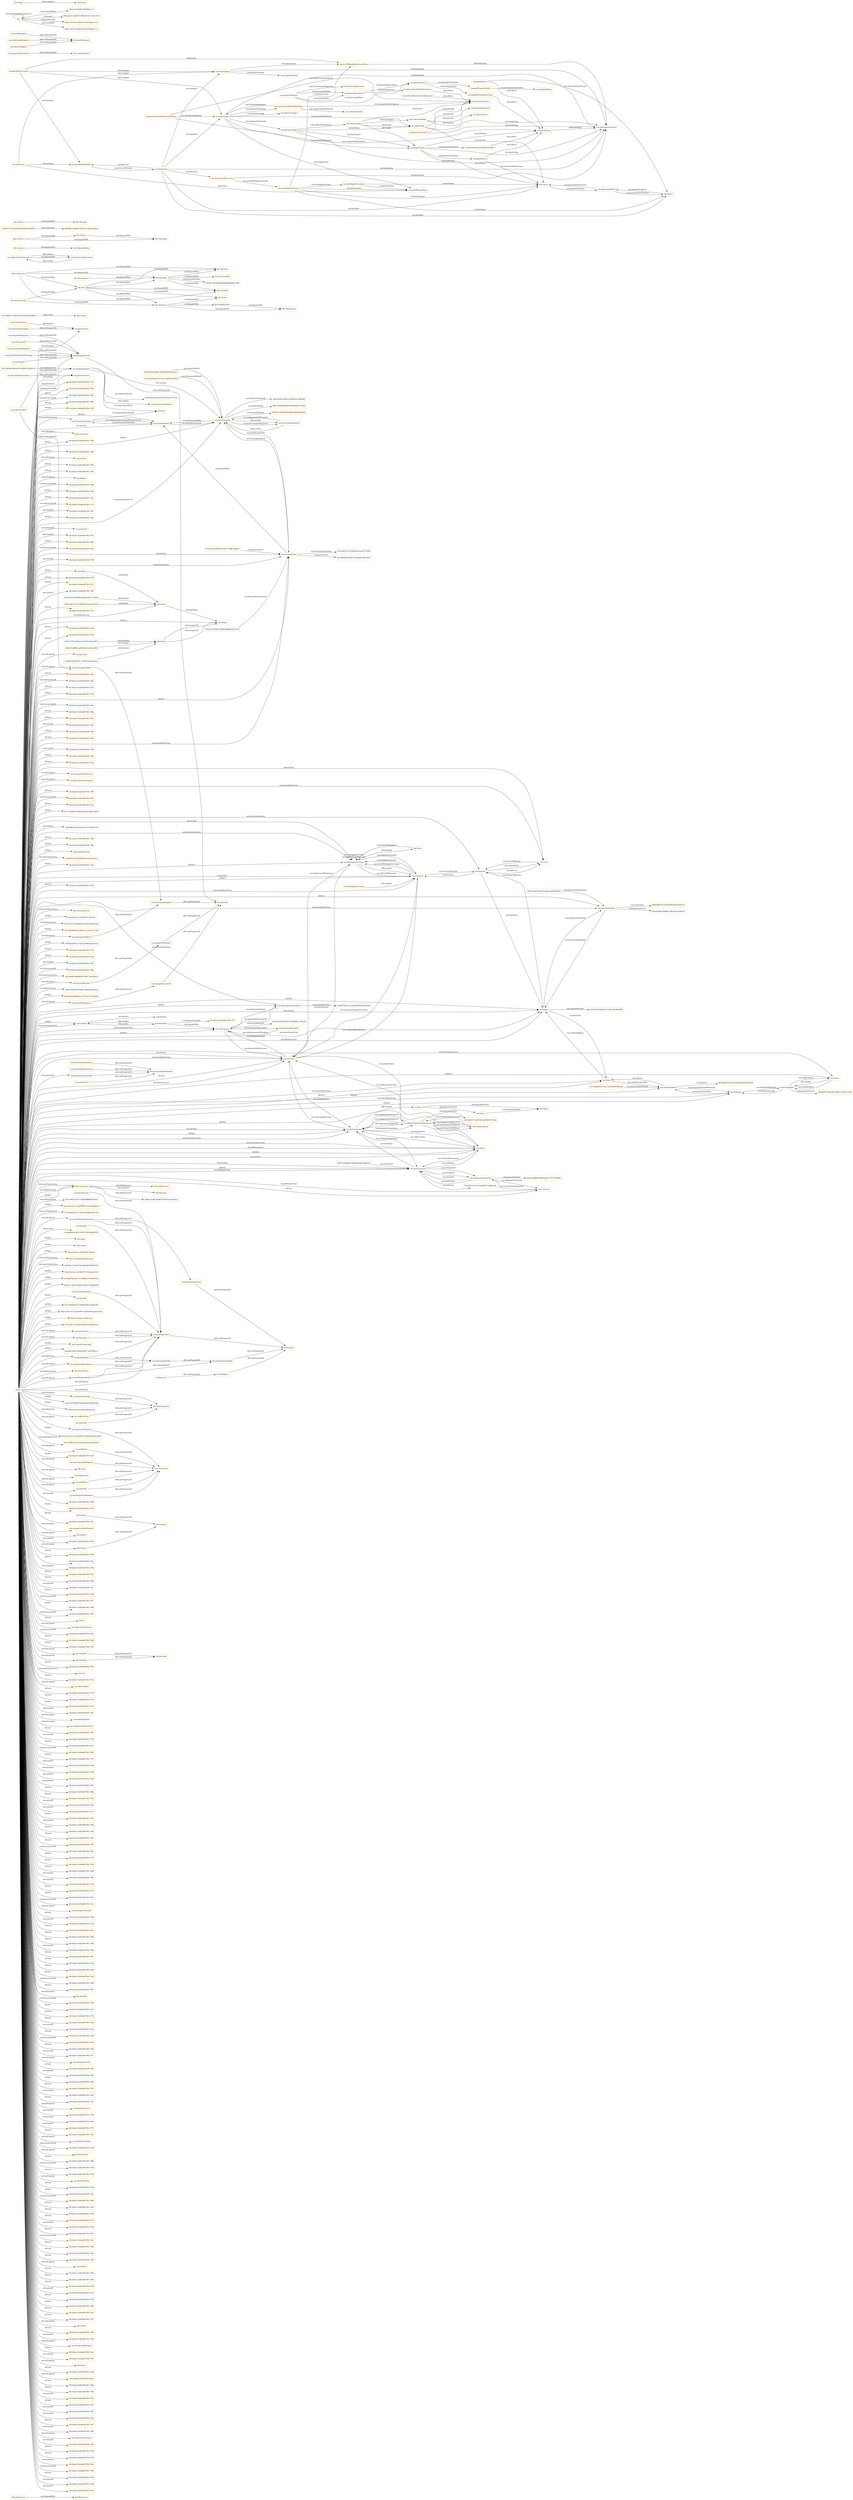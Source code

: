 digraph ar2dtool_diagram { 
rankdir=LR;
size="1501"
node [shape = rectangle, color="orange"]; "bhv:Dominance" "d2131b94bec03986245487cdbdeca8ed" "odrl:Action" "d7c0ac41d1965291614377388c5f6bd5" "c6e31b04b75926c42160f898ec140a30" "odrl:LeftOperand" "e5b401c48769db9e69648bf0dbe7cf98" "120edd8aea2daf36e4ab2e51e6f83749" "3047ab6857138593d76a540228f2df06" "6630a6a794513f35dd40bb2644358420" "odrl:RightOperand" "c0ceef475a78f25849fa14da9ada7dac" "bf48a2ffe791cf18a30642b633d3d70e" "vae:PropertyTaxonomy" "bhv:PersonalFocus" "bhv:Hedonism" "vae:NodeImportance" "http://xmlns.com/foaf/0.1/Person" "3bca532513c030692381dbae369d5443" "bhv:Universalism" "1645c8542cfcfbb21a4fe6351c86e005" "56459c60fb595ce8a51ce1a2297171b4" "27f4bbbf497b7154b32688650d220cfe" "vae:Value" "c02a36981bf6b9f0d11f9817902464cf" "bhv:Stimulation" "odrl:Policy" "bhv:Achievement" "10f6c3585482978991cfbbf0b0ecd8ac" "bhv:Value" "odrl:Operator" "bba94a4e4ed6093c1d75ba71b33c820a" "vae:VaeProperty" "00bcb26dc731a706928232a9cecf85eb" "ea0f59acb3cb64190c57fc2ab757cfe9" "vae:Outcome" "d5c1894a7d371c3fa863ffffb96e2be0" "http://www.w3.org/2006/vcard/ns#Agent" "vae:MultiInputOutcome" "722e4890243211b6d4a3f2862c857e26" "vae:AlignmentStatement" "bhv:Dependability" "bhv:Caring" "odrl:Asset" "bhv:Nature" "55ef5516404b0c3683b03d4076bf5823" "vae:Generalization" "eed2ad9262a95150367c3d52b8af0f7b" "vae:Context" "vae:VaeStatement" "vae:ActionOnState" "51a3cb0552375adb874a3ac01f7740ff" "03fa377e5cf8c433645e0abb614ff78d" "dul:Agent" "vae:ValueTaxonomy" "bhv:Security" "vae:ConceptNode" "rdfs:Literal" "bhv:Tolerance" "vae:System" "bhv:Humility" "e0b4a050111a9fc54fca6f56d37180a4" "http://xmlns.com/foaf/0.1/Agent" "23d60019976d7f117500f1edeea2e2e1" "odrl:Party" "7032f7971fc7192549f5ffc73e80c4dd" "vae:Norm" "ffb2b83e0ee4b0179b2268d03b8cdac7" "bhv:GrowthAndAnxietyFree" "vae:User" "b4458141c20a6734cfd9a842f5d897b5" "vae:Sequence" "vae:AgentStatement" "http://xmlns.com/foaf/0.1/Organization" "bhv:Tradition" "ee34dd76a05a171c5666bc5739999556" "vae:VaeObject" "vc:Value" "0493511a6447b440c2995271442062fd" "0931565016508bb5ebf64a4e57a7999a" "vae:TaxonomyAlignment" "xsd:anyURI" "vae:Strategy" "b593970aa51cc39e058591895fc4f246" "vae:Agent" "bhv:Benevolence" "vae:FinalInputOutcome" "da752494af5c7574406c59e3e36b2e83" "d9e5a2b9f005d89204d1e778767499bf" "bhv:Conformity" "vae:Action" "http://www.w3.org/2006/vcard/ns#Organization" "http://schema.org/Person" "877a338175546ecefb65f5ee59c6bea4" "bhv:Resources" "vae:AwarenessStatement" "4815593b4594ea42f5cb6b472f9afe78" "4dcc9f93b510d667ea3d6d41e69e3657" "931dc4d05021b37c0c71dfdf039c282a" "c8e54a9fdd7b8687cddb36cfccc66023" "vae:ActingAgent" "odrl:LogicalConstraint" "vae:ValueConcept" "vae:PropertyNode" "vae:ValueProperty" "vae:ValueComparisonStatement" "07b817775ce65b1516cd7018e8cdfb7b" "dul:Event" "6aadd23169c164621af8772df7f861e1" "vae:Criterion" "bhv:Thought" "vae:State" "bhv:Face" "da2ac07fe4dbb0813cb84c39c60e9f78" "vae:VaePropertyStatement" "877ac898fdea73eec7ec5b2fb43602a6" "bhv:SocialFocus" "3f0707edd73a24f70e49ecad97daf329" "odrl:Constraint" "vae:OptimizedProperty" "bfb368ee54b60578976437fa42386dc2" "54ebe687559eaf912bd83144185c75f0" "bhv:Action" "odrl:Rule" "bhv:Power" "c6cfe1d738a69d7b6fab9d1459562386" "vae:ImportanceRelation" "dda9ec3ed0324f8f7837b03dc1bba41a" "dbf1e83e809acadf2604dcad3ae5cfbf" "04161d1fe3b5414699a6f69a016a7516" "8f8c734489ff9a60550fb8084a07ea40" "http://schema.org/Organization" "http://www.w3.org/2006/vcard/ns#Individual" "vae:ArgumentStatement" "bhv:SelfDirection" "bhv:Concern" "df0794110959a48a8b9c5deefd2a493e" "bhv:SelfProtectionAndAnxietyAvoidance" ; /*classes style*/
	"bhv:Action" -> "bhv:Thought" [ label = "owl:disjointWith" ];
	"vae:isInputOfSequence" -> "dul:isProperPartOf" [ label = "rdfs:subPropertyOf" ];
	"dul:isProperPartOf" -> "dul:isPartOf" [ label = "rdfs:subPropertyOf" ];
	"vae:hasConceptNode" -> "vae:hasTaxonomyNode" [ label = "rdfs:subPropertyOf" ];
	"vae:ConceptNode" -> "vae:PropertyNode" [ label = "owl:disjointWith" ];
	"vae:argumentAlign" -> "vae:criterionAlign" [ label = "vae:isBasedOnCriterion" ];
	"vae:argumentAlign" -> "vae:alignPremise" [ label = "vae:hasPremise" ];
	"vae:argumentAlign" -> "vae:alignClaim" [ label = "vae:hasClaim" ];
	"vae:argumentAlign" -> "vae:taxProblemContext" [ label = "dul:hasSetting" ];
	"vae:isTaxonomyNodeOf" -> "dul:isPartOf" [ label = "rdfs:subPropertyOf" ];
	"vae:proposesStatement" -> "dul:conceptualizes" [ label = "rdfs:subPropertyOf" ];
	"vae:ArgumentStatement" -> "d9e5a2b9f005d89204d1e778767499bf" [ label = "owl:equivalentClass" ];
	"vae:hasTaxonomyNode" -> "dul:hasPart" [ label = "rdfs:subPropertyOf" ];
	"vae:giniPropertyNode" -> "vae:giniIndexProp" [ label = "vae:hasPropertyTaxonomy" ];
	"vae:benvolenceNodeImportance" -> "vae:benevolenceTax" [ label = "dul:isAbout" ];
	"vae:directlyGeneralizes" -> "vae:generalizes" [ label = "rdfs:subPropertyOf" ];
	"vae:multiInputOutcome2" -> "vae:actOfPayingTaxes" [ label = "vae:hasOutcome" ];
	"vae:multiInputOutcome2" -> "vae:state2" [ label = "vae:hasInput" ];
	"bhv:Hedonism" -> "bhv:Stimulation" [ label = "owl:disjointWith" ];
	"bhv:Hedonism" -> "bhv:SelfDirection" [ label = "owl:disjointWith" ];
	"bhv:Hedonism" -> "bhv:Power" [ label = "owl:disjointWith" ];
	"vae:isPremiseOf" -> "dul:isProperPartOf" [ label = "rdfs:subPropertyOf" ];
	"vae:isTestedInStatement" -> "vae:isPresentInStatement" [ label = "rdfs:subPropertyOf" ];
	"vae:giniIndex0_3" -> "vae:state1" [ label = "vae:measuredOnOutcome" ];
	"vae:giniIndex0_3" -> "vae:equalityTax" [ label = "dul:isAbout" ];
	"vae:madeByAgent" -> "dul:hasParticipant" [ label = "rdfs:subPropertyOf" ];
	"vae:isOutcomeOfSequence" -> "dul:isProperPartOf" [ label = "rdfs:subPropertyOf" ];
	"vae:hasInput" -> "dul:hasProperPart" [ label = "rdfs:subPropertyOf" ];
	"vae:hasUser" -> "vae:hasAgent" [ label = "rdfs:subPropertyOf" ];
	"vae:equalityTax" -> "vae:taxProblemContext" [ label = "dul:hasSetting" ];
	"bhv:SelfDirection" -> "bhv:Stimulation" [ label = "owl:disjointWith" ];
	"vae:hasActionOnState" -> "dul:hasProperPart" [ label = "rdfs:subPropertyOf" ];
	"vae:AgentStatement" -> "c8e54a9fdd7b8687cddb36cfccc66023" [ label = "owl:equivalentClass" ];
	"vae:hasPropertyNode" -> "vae:hasTaxonomyNode" [ label = "rdfs:subPropertyOf" ];
	"vae:hasPropertyNode" -> "dul:hasProperPart" [ label = "rdfs:subPropertyOf" ];
	"vae:payMinimumTaxes" -> "vae:problemModeller" [ label = "odrl:assigner" ];
	"vae:payMinimumTaxes" -> "vae:payerAgent" [ label = "odrl:assignee" ];
	"vae:payMinimumTaxes" -> "vae:evaderAgent" [ label = "odrl:assignee" ];
	"vae:payMinimumTaxes" -> "vae:actOfPayingMiniumumTaxes" [ label = "odrl:action" ];
	"vae:equalityNode" -> "vae:equalityNodeImportance" [ label = "vae:hasImportance" ];
	"vae:equalityNode" -> "vae:giniPropertyNode" [ label = "vae:directlyGeneralizes" ];
	"vae:hasPropertyOfSuperior" -> "vae:coversItem" [ label = "rdfs:subPropertyOf" ];
	"vae:isPropertyNodeOf" -> "vae:isTaxonomyNodeOf" [ label = "rdfs:subPropertyOf" ];
	"vae:hasOutcome" -> "dul:hasProperPart" [ label = "rdfs:subPropertyOf" ];
	"vae:alignPremise" -> "vae:equalityTax" [ label = "vae:withValue" ];
	"vae:alignPremise" -> "vae:state2" [ label = "vae:onEntity" ];
	"vae:alignPremise" -> "vae:giniIndexSatisfiedThreshold0_7" [ label = "vae:expressesProperty" ];
	"vae:alignPremise" -> "vae:giniIndex0_9" [ label = "vae:expressesProperty" ];
	"vae:alignPremise" -> "vae:taxProblemContext" [ label = "dul:hasSetting" ];
	"bhv:Dominance" -> "bhv:Resources" [ label = "owl:disjointWith" ];
	"vae:isEntityOf" -> "vae:isPresentInStatement" [ label = "rdfs:subPropertyOf" ];
	"vae:Value" -> "bhv:Value" [ label = "owl:equivalentClass" ];
	"vae:MultiInputOutcome" -> "vae:Sequence" [ label = "rdfs:seeAlso" ];
	"vae:propertyExpressedAt" -> "vae:isPresentInStatement" [ label = "rdfs:subPropertyOf" ];
	"vae:payerAgent" -> "vae:importanceRelationTaxPayer" [ label = "vae:proposesStatement" ];
	"vae:payerAgent" -> "vae:argumentAlign" [ label = "vae:proposesStatement" ];
	"vae:payerAgent" -> "vae:alignPremise" [ label = "vae:proposesStatement" ];
	"vae:payerAgent" -> "vae:alignClaim" [ label = "vae:proposesStatement" ];
	"vae:payerAgent" -> "vae:actOfPayingTaxes" [ label = "vae:makesAction" ];
	"vae:payerAgent" -> "vae:payerStrategy" [ label = "vae:followsStrategy" ];
	"vae:payerAgent" -> "vae:taxProblemContext" [ label = "dul:hasSetting" ];
	"vae:hasState" -> "dul:isParticipantIn" [ label = "rdfs:subPropertyOf" ];
	"vae:AwarenessStatement" -> "vae:AlignmentStatement" [ label = "rdfs:seeAlso" ];
	"vae:isConceptNodeOf" -> "vae:isTaxonomyNodeOf" [ label = "rdfs:subPropertyOf" ];
	"bhv:Caring" -> "bhv:Dependability" [ label = "owl:disjointWith" ];
	"vae:payTaxes" -> "vae:problemModeller" [ label = "odrl:assigner" ];
	"vae:payTaxes" -> "vae:evaderAgent" [ label = "odrl:assignee" ];
	"vae:payTaxes" -> "vae:actOfPayingTaxes" [ label = "odrl:action" ];
	"vae:hasRootNode" -> "vae:hasConceptNode" [ label = "rdfs:subPropertyOf" ];
	"vae:hasRootNode" -> "dul:hasProperPart" [ label = "rdfs:subPropertyOf" ];
	"vae:isAgentOfSystem" -> "dul:isPartOf" [ label = "rdfs:subPropertyOf" ];
	"vae:aggregationSum" -> "vae:state2" [ label = "vae:measuredOnOutcome" ];
	"vae:aggregationSum" -> "vae:state1" [ label = "vae:measuredOnOutcome" ];
	"vae:ValueConcept" -> "vc:Value" [ label = "rdfs:seeAlso" ];
	"vae:state1" -> "vae:aggregationSum" [ label = "vae:satisfiesProperty" ];
	"vae:ActingAgent" -> "54ebe687559eaf912bd83144185c75f0" [ label = "owl:equivalentClass" ];
	"vae:isInputOutcomeOf" -> "dul:isPartOf" [ label = "rdfs:subPropertyOf" ];
	"bhv:Concern" -> "bhv:Tolerance" [ label = "owl:disjointWith" ];
	"bhv:Concern" -> "bhv:Nature" [ label = "owl:disjointWith" ];
	"vae:payerTaxonomy" -> "vae:taxonomAlignment" [ label = "vae:hasTaxonomyAlignment" ];
	"vae:payerTaxonomy" -> "vae:benevolenceNode" [ label = "vae:hasRootNode" ];
	"vae:payerTaxonomy" -> "vae:equalityNode" [ label = "vae:hasConceptNode" ];
	"vae:payerTaxonomy" -> "vae:benevolenceNode" [ label = "vae:hasConceptNode" ];
	"vae:giniIndex0_9" -> "vae:state2" [ label = "vae:measuredOnOutcome" ];
	"vae:giniIndex0_9" -> "vae:equalityTax" [ label = "dul:isAbout" ];
	"vae:isRootNodeOf" -> "vae:isConceptNodeOf" [ label = "rdfs:subPropertyOf" ];
	"vae:isRootNodeOf" -> "dul:isProperPartOf" [ label = "rdfs:subPropertyOf" ];
	"vae:problemModeller" -> "vae:taxSystem" [ label = "vae:isUserOfSystem" ];
	"vae:expressesProperty" -> "vae:coversItem" [ label = "rdfs:subPropertyOf" ];
	"vae:directlyParticularizes" -> "vae:particularizes" [ label = "rdfs:subPropertyOf" ];
	"vae:taxSystem" -> "vae:problemModeller" [ label = "vae:hasUser" ];
	"vae:taxSystem" -> "vae:sequenceOfOutcomes" [ label = "vae:hasTrace" ];
	"vae:taxSystem" -> "vae:state2" [ label = "vae:hasState" ];
	"vae:taxSystem" -> "vae:state1" [ label = "vae:hasState" ];
	"vae:taxSystem" -> "vae:payerAgent" [ label = "vae:hasAgent" ];
	"vae:taxSystem" -> "vae:evaderAgent" [ label = "vae:hasAgent" ];
	"vae:taxSystem" -> "vae:taxProblemContext" [ label = "dul:hasSetting" ];
	"vae:hasAgent" -> "dul:hasPart" [ label = "rdfs:subPropertyOf" ];
	"vae:isFollowedByAgent" -> "dul:hasParticipant" [ label = "rdfs:subPropertyOf" ];
	"bhv:Nature" -> "bhv:Tolerance" [ label = "owl:disjointWith" ];
	"vae:criterionAlign" -> "vae:alignPremise" [ label = "odrl:target" ];
	"vae:criterionAlign" -> "vae:constraintAlign" [ label = "odrl:constraint" ];
	"vae:criterionAlign" -> "vae:alignClaim" [ label = "odrl:action" ];
	"vae:criterionAlign" -> "vae:benevolenceTax" [ label = "dul:isAbout" ];
	"vae:ValueComparisonStatement" -> "e0b4a050111a9fc54fca6f56d37180a4" [ label = "owl:equivalentClass" ];
	"vae:ValueTaxonomy" -> "vae:TaxonomyAlignment" [ label = "rdfs:seeAlso" ];
	"vae:ValueTaxonomy" -> "df0794110959a48a8b9c5deefd2a493e" [ label = "owl:equivalentClass" ];
	"vae:importanceRelationTaxPayer" -> "vae:payerAgent" [ label = "vae:isProposedByAgent" ];
	"vae:importanceRelationTaxPayer" -> "vae:benevolenceTax" [ label = "vae:comparisonHasSuperior" ];
	"vae:importanceRelationTaxPayer" -> "vae:achievementTax" [ label = "vae:comparisonHasInferior" ];
	"vae:System" -> "vae:User" [ label = "owl:disjointWith" ];
	"vae:followsStrategy" -> "dul:isParticipantIn" [ label = "rdfs:subPropertyOf" ];
	"vae:hasPropertyOfInferior" -> "vae:coversItem" [ label = "rdfs:subPropertyOf" ];
	"vae:composedBySequence" -> "dul:hasProperPart" [ label = "rdfs:subPropertyOf" ];
	"vae:isActionOnStateOfStrategy" -> "dul:isProperPartOf" [ label = "rdfs:subPropertyOf" ];
	"dul:hasProperPart" -> "dul:hasPart" [ label = "rdfs:subPropertyOf" ];
	"vae:startsWithInputOutcome" -> "vae:hasInputOutcome" [ label = "rdfs:subPropertyOf" ];
	"vae:startsWithInputOutcome" -> "dul:hasProperPart" [ label = "rdfs:subPropertyOf" ];
	"bhv:Humility" -> "bhv:Universalism" [ label = "owl:disjointWith" ];
	"bhv:Humility" -> "bhv:Tradition" [ label = "owl:disjointWith" ];
	"bhv:Humility" -> "bhv:Security" [ label = "owl:disjointWith" ];
	"bhv:Humility" -> "e5b401c48769db9e69648bf0dbe7cf98" [ label = "owl:equivalentClass" ];
	"vae:FinalInputOutcome" -> "vae:Sequence" [ label = "rdfs:seeAlso" ];
	"odrl:target" -> "odrl:relation" [ label = "rdfs:subPropertyOf" ];
	"vae:benevolenceDef" -> "vae:benevolenceTax" [ label = "dul:satisfies" ];
	"vae:benevolenceDef" -> "vae:taxProblemContext" [ label = "dul:hasSetting" ];
	"vae:makesAction" -> "dul:isParticipantIn" [ label = "rdfs:subPropertyOf" ];
	"vae:withValue" -> "vae:coversItem" [ label = "rdfs:subPropertyOf" ];
	"vae:constraintAlign" -> "vae:sameContext" [ label = "odrl:operator" ];
	"vae:constraintAlign" -> "vae:logicalImplication" [ label = "odrl:operator" ];
	"vae:VaeObject" -> "vae:Context" [ label = "rdfs:seeAlso" ];
	"vae:VaeObject" -> "4b1fafed:18c8de9b796:-7f7f" [ label = "owl:disjointUnionOf" ];
	"vae:VaeObject" -> "vae:VaeProperty" [ label = "owl:disjointWith" ];
	"vae:TaxonomyAlignment" -> "vae:ValueTaxonomy" [ label = "rdfs:seeAlso" ];
	"vae:generalizationRelationTaxPayer" -> "vae:payerAgent" [ label = "vae:isProposedByAgent" ];
	"vae:generalizationRelationTaxPayer" -> "vae:benevolenceTax" [ label = "vae:comparisonHasSuperior" ];
	"vae:generalizationRelationTaxPayer" -> "vae:equalityTax" [ label = "vae:comparisonHasInferior" ];
	"bhv:Achievement" -> "bhv:Hedonism" [ label = "owl:disjointWith" ];
	"bhv:Achievement" -> "bhv:Face" [ label = "owl:disjointWith" ];
	"vae:alignClaim" -> "vae:benevolenceTax" [ label = "vae:withValue" ];
	"vae:alignClaim" -> "vae:state2" [ label = "vae:onEntity" ];
	"vae:alignClaim" -> "vae:taxProblemContext" [ label = "dul:hasSetting" ];
	"vae:actOfPayingMiniumumTaxes" -> "vae:taxProblemContext" [ label = "dul:hasSetting" ];
	"vae:NodeImportance" -> "vae:ValueTaxonomy" [ label = "rdfs:seeAlso" ];
	"vae:NodeImportance" -> "vae:ImportanceRelation" [ label = "rdfs:seeAlso" ];
	"vae:multiInputOutcome1" -> "vae:multiInputOutcome2" [ label = "vae:nextInputOutcome" ];
	"vae:multiInputOutcome1" -> "vae:state2" [ label = "vae:hasOutcome" ];
	"vae:multiInputOutcome1" -> "vae:actOfPayingTaxes" [ label = "vae:hasOutcome" ];
	"vae:multiInputOutcome1" -> "vae:actOfPayingMiniumumTaxes" [ label = "vae:hasOutcome" ];
	"vae:multiInputOutcome1" -> "vae:state1" [ label = "vae:hasInput" ];
	"vae:Action" -> "vae:ActingAgent" [ label = "rdfs:seeAlso" ];
	"vae:isValuedInStatement" -> "vae:isPresentInStatement" [ label = "rdfs:subPropertyOf" ];
	"vae:sequenceOfOutcomes" -> "vae:multiInputOutcome1" [ label = "vae:startsWithInputOutcome" ];
	"vae:sequenceOfOutcomes" -> "vae:taxProblemContext" [ label = "dul:hasSetting" ];
	"odrl:output" -> "odrl:relation" [ label = "rdfs:subPropertyOf" ];
	"vae:withNorm" -> "vae:coversItem" [ label = "rdfs:subPropertyOf" ];
	"vae:isClaimOf" -> "dul:isProperPartOf" [ label = "rdfs:subPropertyOf" ];
	"vae:hasInputOutcome" -> "dul:hasPart" [ label = "rdfs:subPropertyOf" ];
	"vae:evaderAgent" -> "vae:actOfPayingMiniumumTaxes" [ label = "vae:makesAction" ];
	"vae:evaderAgent" -> "vae:evaderStrategy" [ label = "vae:followsStrategy" ];
	"vae:evaderAgent" -> "vae:taxProblemContext" [ label = "dul:hasSetting" ];
	"vae:" -> "https://chowlk.linkeddata.es" [ label = "mod:createdWith" ];
	"vae:" -> "http://purl.org/NET/rdflicense/cc-by4.0.ttl" [ label = "dc:license" ];
	"vae:" -> "vae:" [ label = "vann:preferredNamespaceUri" ];
	"vae:" -> "https://w3id.org/def/vaeontology/1.0.0" [ label = "owl:priorVersion" ];
	"vae:" -> "https://w3id.org/def/vaeontology/1.0.1" [ label = "owl:versionIRI" ];
	"bhv:Conformity" -> "bhv:Tradition" [ label = "owl:disjointWith" ];
	"bhv:Conformity" -> "bhv:Security" [ label = "owl:disjointWith" ];
	"bhv:Conformity" -> "bhv:Humility" [ label = "owl:disjointWith" ];
	"bhv:Conformity" -> "bhv:Face" [ label = "owl:disjointWith" ];
	"vae:isStateOfAgent" -> "dul:hasParticipant" [ label = "rdfs:subPropertyOf" ];
	"vae:Generalization" -> "vae:generalizes" [ label = "rdfs:seeAlso" ];
	"vae:Context" -> "vae:VaeObject" [ label = "rdfs:seeAlso" ];
	"NULL" -> "vae:VaeStatement" [ label = "owl:onClass" ];
	"NULL" -> "4b1fafed:18c8de9b796:-7fbc" [ label = "rdf:rest" ];
	"NULL" -> "4b1fafed:18c8de9b796:-7f5b" [ label = "owl:members" ];
	"NULL" -> "4b1fafed:18c8de9b796:-7fd7" [ label = "rdf:rest" ];
	"NULL" -> "b4458141c20a6734cfd9a842f5d897b5" [ label = "owl:someValuesFrom" ];
	"NULL" -> "4b1fafed:18c8de9b796:-7f68" [ label = "rdf:rest" ];
	"NULL" -> "vae:hasConceptNode" [ label = "owl:onProperty" ];
	"NULL" -> "4b1fafed:18c8de9b796:-7fcc" [ label = "owl:unionOf" ];
	"NULL" -> "4b1fafed:18c8de9b796:-7fdd" [ label = "rdf:rest" ];
	"NULL" -> "4b1fafed:18c8de9b796:-7f77" [ label = "owl:intersectionOf" ];
	"NULL" -> "bhv:PersonalFocus" [ label = "owl:someValuesFrom" ];
	"NULL" -> "4b1fafed:18c8de9b796:-7f89" [ label = "rdf:rest" ];
	"NULL" -> "4b1fafed:18c8de9b796:-7f97" [ label = "owl:intersectionOf" ];
	"NULL" -> "rdf:nil" [ label = "rdf:rest" ];
	"NULL" -> "c6cfe1d738a69d7b6fab9d1459562386" [ label = "rdf:first" ];
	"NULL" -> "3bca532513c030692381dbae369d5443" [ label = "owl:allValuesFrom" ];
	"NULL" -> "vae:isBasedOnCriterion" [ label = "owl:onProperty" ];
	"NULL" -> "4b1fafed:18c8de9b796:-7fac" [ label = "owl:intersectionOf" ];
	"NULL" -> "vae:ConceptNode" [ label = "rdf:first" ];
	"NULL" -> "vae:PropertyNode" [ label = "rdf:first" ];
	"NULL" -> "c0ceef475a78f25849fa14da9ada7dac" [ label = "owl:someValuesFrom" ];
	"NULL" -> "4b1fafed:18c8de9b796:-7f90" [ label = "rdf:rest" ];
	"NULL" -> "d5c1894a7d371c3fa863ffffb96e2be0" [ label = "owl:allValuesFrom" ];
	"NULL" -> "4b1fafed:18c8de9b796:-7fef" [ label = "rdf:rest" ];
	"NULL" -> "odrl:assignee" [ label = "owl:onProperty" ];
	"NULL" -> "vae:ConceptNode" [ label = "owl:someValuesFrom" ];
	"NULL" -> "vae:particularizes" [ label = "owl:onProperty" ];
	"NULL" -> "vae:expressesProperty" [ label = "owl:onProperty" ];
	"NULL" -> "4b1fafed:18c8de9b796:-7f60" [ label = "rdf:rest" ];
	"NULL" -> "owl:real" [ label = "owl:someValuesFrom" ];
	"NULL" -> "4b1fafed:18c8de9b796:-7f5a" [ label = "rdf:rest" ];
	"NULL" -> "vae:VaePropertyStatement" [ label = "rdf:first" ];
	"NULL" -> "vae:reflectsValue" [ label = "owl:onProperty" ];
	"NULL" -> "odrl:LogicalConstraint" [ label = "rdf:first" ];
	"NULL" -> "ee34dd76a05a171c5666bc5739999556" [ label = "rdf:first" ];
	"NULL" -> "120edd8aea2daf36e4ab2e51e6f83749" [ label = "owl:onClass" ];
	"NULL" -> "4b1fafed:18c8de9b796:-7f7b" [ label = "rdf:rest" ];
	"NULL" -> "4b1fafed:18c8de9b796:-7fc0" [ label = "rdf:rest" ];
	"NULL" -> "vae:onEntity" [ label = "owl:onProperty" ];
	"NULL" -> "http://xmlns.com/foaf/0.1/Person" [ label = "rdf:first" ];
	"NULL" -> "10f6c3585482978991cfbbf0b0ecd8ac" [ label = "owl:allValuesFrom" ];
	"NULL" -> "4b1fafed:18c8de9b796:-7f51" [ label = "rdf:rest" ];
	"NULL" -> "4b1fafed:18c8de9b796:-7ff2" [ label = "owl:unionOf" ];
	"NULL" -> "vae:abidesByValue" [ label = "owl:onProperty" ];
	"NULL" -> "dul:Agent" [ label = "rdf:first" ];
	"NULL" -> "vae:comparisonHasInferior" [ label = "owl:onProperty" ];
	"NULL" -> "4b1fafed:18c8de9b796:-7f9c" [ label = "rdf:rest" ];
	"NULL" -> "4b1fafed:18c8de9b796:-7f79" [ label = "owl:unionOf" ];
	"NULL" -> "4b1fafed:18c8de9b796:-7fe1" [ label = "rdf:rest" ];
	"NULL" -> "vae:isUserOfSystem" [ label = "owl:onProperty" ];
	"NULL" -> "4b1fafed:18c8de9b796:-7f64" [ label = "owl:intersectionOf" ];
	"NULL" -> "4b1fafed:18c8de9b796:-7f72" [ label = "rdf:rest" ];
	"NULL" -> "vae:ActionOnState" [ label = "rdf:first" ];
	"NULL" -> "vae:Criterion" [ label = "owl:allValuesFrom" ];
	"NULL" -> "http://www.w3.org/2006/vcard/ns#Agent" [ label = "rdf:first" ];
	"NULL" -> "odrl:Constraint" [ label = "owl:allValuesFrom" ];
	"NULL" -> "4b1fafed:18c8de9b796:-7fd8" [ label = "owl:unionOf" ];
	"NULL" -> "vae:PropertyNode" [ label = "owl:onClass" ];
	"NULL" -> "bhv:GrowthAndAnxietyFree" [ label = "owl:someValuesFrom" ];
	"NULL" -> "vae:withValue" [ label = "owl:onProperty" ];
	"NULL" -> "vae:Strategy" [ label = "owl:someValuesFrom" ];
	"NULL" -> "4b1fafed:18c8de9b796:-7f55" [ label = "owl:members" ];
	"NULL" -> "4b1fafed:18c8de9b796:-7fb4" [ label = "owl:unionOf" ];
	"NULL" -> "4b1fafed:18c8de9b796:-7f61" [ label = "owl:members" ];
	"NULL" -> "vae:ConceptNode" [ label = "owl:onClass" ];
	"NULL" -> "vae:Action" [ label = "rdf:first" ];
	"NULL" -> "4b1fafed:18c8de9b796:-7f8d" [ label = "rdf:rest" ];
	"NULL" -> "4b1fafed:18c8de9b796:-7fd2" [ label = "rdf:rest" ];
	"NULL" -> "4b1fafed:18c8de9b796:-7fe0" [ label = "owl:unionOf" ];
	"NULL" -> "4b1fafed:18c8de9b796:-7fc1" [ label = "owl:unionOf" ];
	"NULL" -> "vae:MultiInputOutcome" [ label = "owl:someValuesFrom" ];
	"NULL" -> "4b1fafed:18c8de9b796:-7f63" [ label = "rdf:rest" ];
	"NULL" -> "4b1fafed:18c8de9b796:-7f66" [ label = "owl:unionOf" ];
	"NULL" -> "4b1fafed:18c8de9b796:-7f5d" [ label = "rdf:rest" ];
	"NULL" -> "4b1fafed:18c8de9b796:-7fa2" [ label = "rdf:rest" ];
	"NULL" -> "4b1fafed:18c8de9b796:-7ff3" [ label = "rdf:rest" ];
	"NULL" -> "4b1fafed:18c8de9b796:-7fdc" [ label = "owl:intersectionOf" ];
	"NULL" -> "vae:Sequence" [ label = "owl:someValuesFrom" ];
	"NULL" -> "4b1fafed:18c8de9b796:-7f7e" [ label = "rdf:rest" ];
	"NULL" -> "http://www.w3.org/2006/vcard/ns#Individual" [ label = "rdf:first" ];
	"NULL" -> "4b1fafed:18c8de9b796:-7f54" [ label = "rdf:rest" ];
	"NULL" -> "vae:startsWithInputOutcome" [ label = "owl:onProperty" ];
	"NULL" -> "4b1fafed:18c8de9b796:-7fa6" [ label = "rdf:rest" ];
	"NULL" -> "4b1fafed:18c8de9b796:-7ffa" [ label = "owl:unionOf" ];
	"NULL" -> "4b1fafed:18c8de9b796:-7f76" [ label = "owl:unionOf" ];
	"NULL" -> "4b1fafed:18c8de9b796:-7f75" [ label = "rdf:rest" ];
	"NULL" -> "vae:Agent" [ label = "owl:onClass" ];
	"NULL" -> "4b1fafed:18c8de9b796:-7fea" [ label = "rdf:rest" ];
	"NULL" -> "4b1fafed:18c8de9b796:-7fa3" [ label = "owl:intersectionOf" ];
	"NULL" -> "vae:Agent" [ label = "owl:someValuesFrom" ];
	"NULL" -> "vae:isStartOfSequence" [ label = "owl:onProperty" ];
	"NULL" -> "vae:nextInputOutcome" [ label = "owl:onProperty" ];
	"NULL" -> "4b1fafed:18c8de9b796:-7f96" [ label = "rdf:rest" ];
	"NULL" -> "4b1fafed:18c8de9b796:-7fe2" [ label = "owl:unionOf" ];
	"NULL" -> "4b1fafed:18c8de9b796:-7fba" [ label = "rdf:rest" ];
	"NULL" -> "vae:Sequence" [ label = "owl:onClass" ];
	"NULL" -> "vae:hasRootNode" [ label = "owl:onProperty" ];
	"NULL" -> "vae:ValueTaxonomy" [ label = "rdf:first" ];
	"NULL" -> "4b1fafed:18c8de9b796:-7fb8" [ label = "rdf:rest" ];
	"NULL" -> "4b1fafed:18c8de9b796:-7fdb" [ label = "rdf:rest" ];
	"NULL" -> "da752494af5c7574406c59e3e36b2e83" [ label = "rdf:first" ];
	"NULL" -> "vae:Outcome" [ label = "owl:someValuesFrom" ];
	"NULL" -> "dul:isParticipantIn" [ label = "owl:onProperty" ];
	"NULL" -> "4b1fafed:18c8de9b796:-7f8a" [ label = "owl:unionOf" ];
	"NULL" -> "4b1fafed:18c8de9b796:-7f87" [ label = "rdf:rest" ];
	"NULL" -> "4b1fafed:18c8de9b796:-7fab" [ label = "rdf:rest" ];
	"NULL" -> "http://schema.org/Organization" [ label = "rdf:first" ];
	"NULL" -> "4b1fafed:18c8de9b796:-7fd9" [ label = "rdf:rest" ];
	"NULL" -> "4b1fafed:18c8de9b796:-7fc6" [ label = "rdf:rest" ];
	"NULL" -> "4b1fafed:18c8de9b796:-7f9b" [ label = "owl:intersectionOf" ];
	"NULL" -> "vae:NodeImportance" [ label = "owl:onClass" ];
	"NULL" -> "4b1fafed:18c8de9b796:-7f57" [ label = "rdf:rest" ];
	"NULL" -> "bhv:attitude" [ label = "owl:onProperty" ];
	"NULL" -> "4b1fafed:18c8de9b796:-7f9d" [ label = "owl:intersectionOf" ];
	"NULL" -> "4b1fafed:18c8de9b796:-7fe7" [ label = "rdf:rest" ];
	"NULL" -> "vae:Norm" [ label = "rdf:first" ];
	"NULL" -> "4b1fafed:18c8de9b796:-7f78" [ label = "rdf:rest" ];
	"NULL" -> "4b1fafed:18c8de9b796:-7fed" [ label = "rdf:rest" ];
	"NULL" -> "d2131b94bec03986245487cdbdeca8ed" [ label = "rdf:first" ];
	"NULL" -> "4b1fafed:18c8de9b796:-7fee" [ label = "owl:unionOf" ];
	"NULL" -> "vae:VaeProperty" [ label = "rdf:first" ];
	"NULL" -> "4b1fafed:18c8de9b796:-7fbd" [ label = "rdf:rest" ];
	"NULL" -> "http://xmlns.com/foaf/0.1/Organization" [ label = "rdf:first" ];
	"NULL" -> "vae:Context" [ label = "rdf:first" ];
	"NULL" -> "vae:generalizes" [ label = "owl:onProperty" ];
	"NULL" -> "vae:Outcome" [ label = "owl:onClass" ];
	"NULL" -> "4b1fafed:18c8de9b796:-7fb9" [ label = "owl:intersectionOf" ];
	"NULL" -> "4b1fafed:18c8de9b796:-7f69" [ label = "rdf:rest" ];
	"NULL" -> "4b1fafed:18c8de9b796:-7fc7" [ label = "owl:unionOf" ];
	"NULL" -> "rdfs:Literal" [ label = "rdf:first" ];
	"NULL" -> "vae:isImportanceOf" [ label = "owl:onProperty" ];
	"NULL" -> "4b1fafed:18c8de9b796:-7ff9" [ label = "rdf:rest" ];
	"NULL" -> "4b1fafed:18c8de9b796:-7ff8" [ label = "owl:unionOf" ];
	"NULL" -> "vae:ConceptNode" [ label = "owl:allValuesFrom" ];
	"NULL" -> "4b1fafed:18c8de9b796:-7f9a" [ label = "rdf:rest" ];
	"NULL" -> "vae:Norm" [ label = "owl:onClass" ];
	"NULL" -> "4b1fafed:18c8de9b796:-7f70" [ label = "rdf:rest" ];
	"NULL" -> "4b1fafed:18c8de9b796:-7fda" [ label = "owl:unionOf" ];
	"NULL" -> "4b1fafed:18c8de9b796:-7fcf" [ label = "rdf:rest" ];
	"NULL" -> "vae:hasImportance" [ label = "owl:onProperty" ];
	"NULL" -> "4b1fafed:18c8de9b796:-7fe4" [ label = "owl:unionOf" ];
	"NULL" -> "4b1fafed:18c8de9b796:-7fde" [ label = "owl:unionOf" ];
	"NULL" -> "4b1fafed:18c8de9b796:-7f73" [ label = "owl:unionOf" ];
	"NULL" -> "4b1fafed:18c8de9b796:-7f91" [ label = "rdf:rest" ];
	"NULL" -> "vae:satisfiesProperty" [ label = "owl:onProperty" ];
	"NULL" -> "4b1fafed:18c8de9b796:-7fa8" [ label = "owl:intersectionOf" ];
	"NULL" -> "dul:hasSetting" [ label = "owl:onProperty" ];
	"NULL" -> "vae:VaeStatement" [ label = "rdf:first" ];
	"NULL" -> "4b1fafed:18c8de9b796:-7f8b" [ label = "rdf:rest" ];
	"NULL" -> "4b1fafed:18c8de9b796:-7fa9" [ label = "owl:intersectionOf" ];
	"NULL" -> "4b1fafed:18c8de9b796:-7fd0" [ label = "rdf:rest" ];
	"NULL" -> "vae:PropertyTaxonomy" [ label = "owl:someValuesFrom" ];
	"NULL" -> "vae:satisfiesNorm" [ label = "owl:onProperty" ];
	"NULL" -> "4b1fafed:18c8de9b796:-7fa0" [ label = "rdf:rest" ];
	"NULL" -> "4b1fafed:18c8de9b796:-7ff1" [ label = "rdf:rest" ];
	"NULL" -> "4b1fafed:18c8de9b796:-7f88" [ label = "owl:intersectionOf" ];
	"NULL" -> "4b1fafed:18c8de9b796:-7f82" [ label = "rdf:rest" ];
	"NULL" -> "4b1fafed:18c8de9b796:-7f59" [ label = "rdf:rest" ];
	"NULL" -> "4b1fafed:18c8de9b796:-7f7c" [ label = "rdf:rest" ];
	"NULL" -> "xsd:anyURI" [ label = "rdf:first" ];
	"NULL" -> "odrl:Constraint" [ label = "rdf:first" ];
	"NULL" -> "4b1fafed:18c8de9b796:-7fad" [ label = "owl:unionOf" ];
	"NULL" -> "odrl:target" [ label = "owl:onProperty" ];
	"NULL" -> "4b1fafed:18c8de9b796:-7f4c" [ label = "rdf:rest" ];
	"NULL" -> "4b1fafed:18c8de9b796:-7faf" [ label = "owl:intersectionOf" ];
	"NULL" -> "c02a36981bf6b9f0d11f9817902464cf" [ label = "owl:someValuesFrom" ];
	"NULL" -> "vae:makesAction" [ label = "owl:onProperty" ];
	"NULL" -> "4b1fafed:18c8de9b796:-7f6d" [ label = "rdf:rest" ];
	"NULL" -> "4b1fafed:18c8de9b796:-7fb2" [ label = "rdf:rest" ];
	"NULL" -> "4b1fafed:18c8de9b796:-7fbf" [ label = "rdf:rest" ];
	"NULL" -> "vae:onState" [ label = "owl:onProperty" ];
	"NULL" -> "vae:VaeProperty" [ label = "owl:someValuesFrom" ];
	"NULL" -> "bhv:SelfProtectionAndAnxietyAvoidance" [ label = "owl:someValuesFrom" ];
	"NULL" -> "vae:Agent" [ label = "owl:allValuesFrom" ];
	"NULL" -> "http://schema.org/Person" [ label = "rdf:first" ];
	"NULL" -> "4b1fafed:18c8de9b796:-7f94" [ label = "rdf:rest" ];
	"NULL" -> "4b1fafed:18c8de9b796:-7f8e" [ label = "rdf:rest" ];
	"NULL" -> "vae:isConceptNodeOf" [ label = "owl:onProperty" ];
	"NULL" -> "4b1fafed:18c8de9b796:-7fb6" [ label = "rdf:rest" ];
	"NULL" -> "4b1fafed:18c8de9b796:-7fc3" [ label = "owl:unionOf" ];
	"NULL" -> "4b1fafed:18c8de9b796:-7f5e" [ label = "rdf:rest" ];
	"NULL" -> "vae:hasPropertyNode" [ label = "owl:onProperty" ];
	"NULL" -> "4b1fafed:18c8de9b796:-7f85" [ label = "rdf:rest" ];
	"NULL" -> "4b1fafed:18c8de9b796:-7fc4" [ label = "rdf:rest" ];
	"NULL" -> "vae:VaePropertyStatement" [ label = "owl:someValuesFrom" ];
	"NULL" -> "vae:Strategy" [ label = "rdf:first" ];
	"NULL" -> "vae:Outcome" [ label = "rdf:first" ];
	"NULL" -> "4b1fafed:18c8de9b796:-7fa7" [ label = "rdf:rest" ];
	"NULL" -> "odrl:action" [ label = "owl:onProperty" ];
	"NULL" -> "4b1fafed:18c8de9b796:-7f4f" [ label = "rdf:rest" ];
	"NULL" -> "4b1fafed:18c8de9b796:-7fd3" [ label = "owl:unionOf" ];
	"NULL" -> "odrl:Asset" [ label = "owl:allValuesFrom" ];
	"NULL" -> "vae:isProposedByAgent" [ label = "owl:onProperty" ];
	"NULL" -> "4b1fafed:18c8de9b796:-7fe5" [ label = "rdf:rest" ];
	"NULL" -> "4b1fafed:18c8de9b796:-7ff0" [ label = "owl:unionOf" ];
	"NULL" -> "bhv:focus" [ label = "owl:onProperty" ];
	"NULL" -> "4b1fafed:18c8de9b796:-7fc8" [ label = "rdf:rest" ];
	"NULL" -> "vae:isAlignmentOfTaxonomy" [ label = "owl:onProperty" ];
	"NULL" -> "4b1fafed:18c8de9b796:-7fbb" [ label = "rdf:rest" ];
	"NULL" -> "4b1fafed:18c8de9b796:-7fd6" [ label = "rdf:rest" ];
	"NULL" -> "4b1fafed:18c8de9b796:-7fca" [ label = "owl:unionOf" ];
	"NULL" -> "vae:MultiInputOutcome" [ label = "rdf:first" ];
	"NULL" -> "4b1fafed:18c8de9b796:-7f67" [ label = "rdf:rest" ];
	"NULL" -> "4b1fafed:18c8de9b796:-7f81" [ label = "owl:unionOf" ];
	"NULL" -> "4b1fafed:18c8de9b796:-7fa1" [ label = "owl:unionOf" ];
	"NULL" -> "4b1fafed:18c8de9b796:-7ff7" [ label = "rdf:rest" ];
	"NULL" -> "4b1fafed:18c8de9b796:-7ff6" [ label = "owl:unionOf" ];
	"NULL" -> "vae:influencesOutcome" [ label = "owl:onProperty" ];
	"NULL" -> "4b1fafed:18c8de9b796:-7f9f" [ label = "owl:unionOf" ];
	"NULL" -> "56459c60fb595ce8a51ce1a2297171b4" [ label = "rdf:first" ];
	"NULL" -> "vae:AgentStatement" [ label = "rdf:first" ];
	"NULL" -> "vae:propertyExpressedAt" [ label = "owl:onProperty" ];
	"NULL" -> "4b1fafed:18c8de9b796:-7f58" [ label = "rdf:rest" ];
	"NULL" -> "4b1fafed:18c8de9b796:-7fcd" [ label = "rdf:rest" ];
	"NULL" -> "4b1fafed:18c8de9b796:-7f4e" [ label = "owl:members" ];
	"NULL" -> "4b1fafed:18c8de9b796:-7f99" [ label = "owl:intersectionOf" ];
	"NULL" -> "odrl:assigner" [ label = "owl:onProperty" ];
	"NULL" -> "4b1fafed:18c8de9b796:-7fe8" [ label = "rdf:rest" ];
	"NULL" -> "vae:Action" [ label = "owl:someValuesFrom" ];
	"NULL" -> "vae:Norm" [ label = "owl:someValuesFrom" ];
	"NULL" -> "eed2ad9262a95150367c3d52b8af0f7b" [ label = "owl:onClass" ];
	"NULL" -> "4b1fafed:18c8de9b796:-7fe9" [ label = "owl:unionOf" ];
	"NULL" -> "722e4890243211b6d4a3f2862c857e26" [ label = "owl:someValuesFrom" ];
	"NULL" -> "vae:ValueComparisonStatement" [ label = "rdf:first" ];
	"NULL" -> "4b1fafed:18c8de9b796:-7fc5" [ label = "owl:unionOf" ];
	"NULL" -> "odrl:Rule" [ label = "rdf:first" ];
	"NULL" -> "4b1fafed:18c8de9b796:-7fce" [ label = "owl:intersectionOf" ];
	"NULL" -> "4b1fafed:18c8de9b796:-7fbe" [ label = "rdf:rest" ];
	"NULL" -> "0493511a6447b440c2995271442062fd" [ label = "rdf:first" ];
	"NULL" -> "bhv:SocialFocus" [ label = "owl:allValuesFrom" ];
	"NULL" -> "4b1fafed:18c8de9b796:-7fb1" [ label = "owl:intersectionOf" ];
	"NULL" -> "vae:ValueConcept" [ label = "owl:someValuesFrom" ];
	"NULL" -> "vae:hasPremise" [ label = "owl:onProperty" ];
	"NULL" -> "4b1fafed:18c8de9b796:-7f80" [ label = "rdf:rest" ];
	"NULL" -> "4b1fafed:18c8de9b796:-7fdf" [ label = "rdf:rest" ];
	"NULL" -> "odrl:constraint" [ label = "owl:onProperty" ];
	"NULL" -> "4b1fafed:18c8de9b796:-7ffc" [ label = "owl:unionOf" ];
	"NULL" -> "vae:State" [ label = "owl:someValuesFrom" ];
	"NULL" -> "4b1fafed:18c8de9b796:-7f7a" [ label = "rdf:rest" ];
	"NULL" -> "vae:withNorm" [ label = "owl:onProperty" ];
	"NULL" -> "4b1fafed:18c8de9b796:-7f50" [ label = "rdf:rest" ];
	"NULL" -> "4b1fafed:18c8de9b796:-7f95" [ label = "owl:unionOf" ];
	"NULL" -> "4b1fafed:18c8de9b796:-7f6a" [ label = "owl:intersectionOf" ];
	"NULL" -> "vae:Agent" [ label = "rdf:first" ];
	"NULL" -> "vae:ValueTaxonomy" [ label = "owl:someValuesFrom" ];
	"NULL" -> "4b1fafed:18c8de9b796:-7f6b" [ label = "rdf:rest" ];
	"NULL" -> "4b1fafed:18c8de9b796:-7fb0" [ label = "rdf:rest" ];
	"NULL" -> "vae:followsStrategy" [ label = "owl:onProperty" ];
	"NULL" -> "vae:Sequence" [ label = "rdf:first" ];
	"NULL" -> "vae:perform" [ label = "owl:onProperty" ];
	"NULL" -> "4b1fafed:18c8de9b796:-7f92" [ label = "rdf:rest" ];
	"NULL" -> "4b1fafed:18c8de9b796:-7fd1" [ label = "rdf:rest" ];
	"NULL" -> "dul:defines" [ label = "owl:onProperty" ];
	"NULL" -> "4b1fafed:18c8de9b796:-7f86" [ label = "owl:intersectionOf" ];
	"NULL" -> "http://xmlns.com/foaf/0.1/Agent" [ label = "rdf:first" ];
	"NULL" -> "4b1fafed:18c8de9b796:-7f62" [ label = "rdf:rest" ];
	"NULL" -> "vae:Norm" [ label = "owl:allValuesFrom" ];
	"NULL" -> "4b1fafed:18c8de9b796:-7f5c" [ label = "rdf:rest" ];
	"NULL" -> "vae:ValueConcept" [ label = "owl:onClass" ];
	"NULL" -> "4b1fafed:18c8de9b796:-7f71" [ label = "owl:intersectionOf" ];
	"NULL" -> "4b1fafed:18c8de9b796:-7fae" [ label = "rdf:rest" ];
	"NULL" -> "vc:commitsTo" [ label = "owl:onProperty" ];
	"NULL" -> "4b1fafed:18c8de9b796:-7f52" [ label = "owl:members" ];
	"NULL" -> "4b1fafed:18c8de9b796:-7f83" [ label = "rdf:rest" ];
	"NULL" -> "4b1fafed:18c8de9b796:-7fb5" [ label = "owl:intersectionOf" ];
	"NULL" -> "4b1fafed:18c8de9b796:-7f6f" [ label = "owl:unionOf" ];
	"NULL" -> "4b1fafed:18c8de9b796:-7f7d" [ label = "rdf:rest" ];
	"NULL" -> "odrl:Policy" [ label = "rdf:first" ];
	"NULL" -> "4b1fafed:18c8de9b796:-7fc2" [ label = "rdf:rest" ];
	"NULL" -> "vae:Context" [ label = "owl:someValuesFrom" ];
	"NULL" -> "4b1fafed:18c8de9b796:-7ff4" [ label = "owl:unionOf" ];
	"NULL" -> "4b1fafed:18c8de9b796:-7f53" [ label = "rdf:rest" ];
	"NULL" -> "http://www.w3.org/2006/vcard/ns#Organization" [ label = "rdf:first" ];
	"NULL" -> "4b1fafed:18c8de9b796:-7fa5" [ label = "rdf:rest" ];
	"NULL" -> "vae:hasTrace" [ label = "owl:onProperty" ];
	"NULL" -> "4b1fafed:18c8de9b796:-7f4d" [ label = "rdf:rest" ];
	"NULL" -> "4b1fafed:18c8de9b796:-7f9e" [ label = "rdf:rest" ];
	"NULL" -> "vae:Outcome" [ label = "owl:allValuesFrom" ];
	"NULL" -> "4b1fafed:18c8de9b796:-7f6c" [ label = "owl:intersectionOf" ];
	"NULL" -> "4b1fafed:18c8de9b796:-7fe3" [ label = "rdf:rest" ];
	"NULL" -> "vae:AgentStatement" [ label = "owl:someValuesFrom" ];
	"NULL" -> "vae:MultiInputOutcome" [ label = "owl:onClass" ];
	"NULL" -> "4b1fafed:18c8de9b796:-7f74" [ label = "rdf:rest" ];
	"NULL" -> "4b1fafed:18c8de9b796:-7f8c" [ label = "owl:intersectionOf" ];
	"NULL" -> "vae:ValueConcept" [ label = "rdf:first" ];
	"NULL" -> "4b1fafed:18c8de9b796:-7f6e" [ label = "rdf:rest" ];
	"NULL" -> "4b1fafed:18c8de9b796:-7fb3" [ label = "rdf:rest" ];
	"NULL" -> "odrl:RightOperand" [ label = "rdf:first" ];
	"NULL" -> "odrl:Constraint" [ label = "owl:someValuesFrom" ];
	"NULL" -> "4b1fafed:18c8de9b796:-7fb7" [ label = "owl:unionOf" ];
	"NULL" -> "vae:composedBySequence" [ label = "owl:onProperty" ];
	"NULL" -> "4b1fafed:18c8de9b796:-7f8f" [ label = "rdf:rest" ];
	"NULL" -> "4b1fafed:18c8de9b796:-7fd4" [ label = "rdf:rest" ];
	"NULL" -> "vae:Criterion" [ label = "rdf:first" ];
	"NULL" -> "vae:hasClaim" [ label = "owl:onProperty" ];
	"NULL" -> "4b1fafed:18c8de9b796:-7f65" [ label = "rdf:rest" ];
	"NULL" -> "4b1fafed:18c8de9b796:-7feb" [ label = "owl:unionOf" ];
	"NULL" -> "vae:User" [ label = "owl:onClass" ];
	"NULL" -> "4b1fafed:18c8de9b796:-7f5f" [ label = "rdf:rest" ];
	"NULL" -> "vae:VaeStatement" [ label = "owl:allValuesFrom" ];
	"NULL" -> "4b1fafed:18c8de9b796:-7fa4" [ label = "rdf:rest" ];
	"NULL" -> "vae:measuredOnOutcome" [ label = "owl:onProperty" ];
	"NULL" -> "vae:hasPropertyTaxonomy" [ label = "owl:onProperty" ];
	"NULL" -> "4b1fafed:18c8de9b796:-7ff5" [ label = "rdf:rest" ];
	"NULL" -> "877a338175546ecefb65f5ee59c6bea4" [ label = "rdf:first" ];
	"NULL" -> "4b1fafed:18c8de9b796:-7f93" [ label = "owl:intersectionOf" ];
	"NULL" -> "vae:State" [ label = "rdf:first" ];
	"NULL" -> "4b1fafed:18c8de9b796:-7faa" [ label = "rdf:rest" ];
	"NULL" -> "4b1fafed:18c8de9b796:-7ffb" [ label = "rdf:rest" ];
	"NULL" -> "vae:System" [ label = "owl:someValuesFrom" ];
	"NULL" -> "6aadd23169c164621af8772df7f861e1" [ label = "rdf:first" ];
	"NULL" -> "4b1fafed:18c8de9b796:-7f56" [ label = "rdf:rest" ];
	"NULL" -> "4b1fafed:18c8de9b796:-7fcb" [ label = "rdf:rest" ];
	"NULL" -> "4b1fafed:18c8de9b796:-7fe6" [ label = "rdf:rest" ];
	"NULL" -> "rdf:value" [ label = "owl:onProperty" ];
	"NULL" -> "vae:shapesNorm" [ label = "owl:onProperty" ];
	"NULL" -> "4b1fafed:18c8de9b796:-7fd5" [ label = "owl:unionOf" ];
	"NULL" -> "27f4bbbf497b7154b32688650d220cfe" [ label = "rdf:first" ];
	"NULL" -> "vae:User" [ label = "owl:someValuesFrom" ];
	"NULL" -> "4b1fafed:18c8de9b796:-7fc9" [ label = "rdf:rest" ];
	"NULL" -> "4b1fafed:18c8de9b796:-7fec" [ label = "rdf:rest" ];
	"NULL" -> "vae:comparisonHasSuperior" [ label = "owl:onProperty" ];
	"NULL" -> "dul:isAbout" [ label = "owl:onProperty" ];
	"NULL" -> "bba94a4e4ed6093c1d75ba71b33c820a" [ label = "rdf:first" ];
	"NULL" -> "4b1fafed:18c8de9b796:-7f84" [ label = "owl:unionOf" ];
	"NULL" -> "vae:isPropertyNodeOf" [ label = "owl:onProperty" ];
	"NULL" -> "4b1fafed:18c8de9b796:-7f98" [ label = "rdf:rest" ];
	"vae:VaePropertyStatement" -> "b593970aa51cc39e058591895fc4f246" [ label = "owl:equivalentClass" ];
	"vae:isUserOfSystem" -> "vae:isAgentOfSystem" [ label = "rdfs:subPropertyOf" ];
	"vae:hasClaim" -> "dul:hasProperPart" [ label = "rdfs:subPropertyOf" ];
	"vae:state2" -> "vae:aggregationSum" [ label = "vae:satisfiesProperty" ];
	"vc:Value" -> "bhv:Value" [ label = "owl:equivalentClass" ];
	"vc:Value" -> "vae:Value" [ label = "owl:equivalentClass" ];
	"vae:Agent" -> "da2ac07fe4dbb0813cb84c39c60e9f78" [ label = "owl:equivalentClass" ];
	"vae:VaeProperty" -> "c6e31b04b75926c42160f898ec140a30" [ label = "owl:equivalentClass" ];
	"bhv:Face" -> "bhv:Tradition" [ label = "owl:disjointWith" ];
	"bhv:Face" -> "bhv:Security" [ label = "owl:disjointWith" ];
	"bhv:Face" -> "bhv:Power" [ label = "owl:disjointWith" ];
	"bhv:Face" -> "bhv:Humility" [ label = "owl:disjointWith" ];
	"bhv:Face" -> "bhv:Hedonism" [ label = "owl:disjointWith" ];
	"vae:benevolenceNode" -> "vae:benvolenceNodeImportance" [ label = "vae:hasImportance" ];
	"vae:benevolenceNode" -> "vae:equalityNode" [ label = "vae:directlyGeneralizes" ];
	"vae:hasPremise" -> "dul:hasProperPart" [ label = "rdfs:subPropertyOf" ];
	"vae:isStartOfSequence" -> "vae:isInputOutcomeOf" [ label = "rdfs:subPropertyOf" ];
	"bhv:Benevolence" -> "bhv:Humility" [ label = "owl:disjointWith" ];
	"odrl:assigner" -> "odrl:function" [ label = "rdfs:subPropertyOf" ];
	"vae:giniIndexSatisfiedThreshold0_7" -> "vae:equalityTax" [ label = "dul:isAbout" ];
	"vae:onEntity" -> "vae:coversItem" [ label = "rdfs:subPropertyOf" ];
	"vae:equalityNodeImportance" -> "vae:equalityTax" [ label = "dul:isAbout" ];
	"vae:positiveBenevolenceAlignment" -> "vae:benevolenceTax" [ label = "dul:isAbout" ];
	"vae:AlignmentStatement" -> "vae:AwarenessStatement" [ label = "rdfs:seeAlso" ];
	"vae:AlignmentStatement" -> "vae:AwarenessStatement" [ label = "owl:disjointWith" ];
	"odrl:assignee" -> "odrl:function" [ label = "rdfs:subPropertyOf" ];
	"vae:Agent" -> "vae:System" [ label = "vae:isAgentOfSystem" ];
	"vae:NodeImportance" -> "ea0f59acb3cb64190c57fc2ab757cfe9" [ label = "vae:isImportanceOf" ];
	"vae:Outcome" -> "vae:Sequence" [ label = "vae:composedBySequence" ];
	"ffb2b83e0ee4b0179b2268d03b8cdac7" -> "vae:ValueTaxonomy" [ label = "vae:isRootNodeOf" ];
	"odrl:Constraint" -> "dda9ec3ed0324f8f7837b03dc1bba41a" [ label = "odrl:rightOperand" ];
	"vae:ActionOnState" -> "6630a6a794513f35dd40bb2644358420" [ label = "vae:perform" ];
	"vae:ValueComparisonStatement" -> "vae:ValueProperty" [ label = "vae:hasPropertyOfSuperior" ];
	"vae:Outcome" -> "vae:ValueConcept" [ label = "vae:abidesByValue" ];
	"dul:Event" -> "vae:MultiInputOutcome" [ label = "vae:isInputOfSequence" ];
	"vae:VaePropertyStatement" -> "vae:VaeProperty" [ label = "vae:expressesProperty" ];
	"vae:ActingAgent" -> "vae:Strategy" [ label = "vae:followsStrategy" ];
	"vae:ActionOnState" -> "vae:Strategy" [ label = "vae:isActionOnStateOfStrategy" ];
	"04161d1fe3b5414699a6f69a016a7516" -> "vae:ConceptNode" [ label = "vae:directlyParticularizes" ];
	"931dc4d05021b37c0c71dfdf039c282a" -> "vae:ValueTaxonomy" [ label = "vae:isTaxonomyNodeOf" ];
	"vae:VaeStatement" -> "7032f7971fc7192549f5ffc73e80c4dd" [ label = "vae:onEntity" ];
	"vae:Sequence" -> "vae:MultiInputOutcome" [ label = "vae:hasInputOutcome" ];
	"vae:MultiInputOutcome" -> "dul:Event" [ label = "vae:hasInput" ];
	"vae:Sequence" -> "vae:MultiInputOutcome" [ label = "vae:startsWithInputOutcome" ];
	"vae:AgentStatement" -> "vae:Agent" [ label = "vae:isProposedByAgent" ];
	"vae:ValueTaxonomy" -> "1645c8542cfcfbb21a4fe6351c86e005" [ label = "vae:hasTaxonomyNode" ];
	"vae:MultiInputOutcome" -> "vae:MultiInputOutcome" [ label = "vae:previousInputOutcome" ];
	"vae:ValueComparisonStatement" -> "vae:ValueConcept" [ label = "vae:comparisonHasSuperior" ];
	"odrl:Constraint" -> "odrl:Operator" [ label = "odrl:operator" ];
	"vae:Outcome" -> "vae:VaeProperty" [ label = "vae:satisfiesProperty" ];
	"odrl:Asset" -> "odrl:Policy" [ label = "odrl:hasPolicy" ];
	"vae:ArgumentStatement" -> "vae:VaeStatement" [ label = "vae:hasClaim" ];
	"vae:ConceptNode" -> "51a3cb0552375adb874a3ac01f7740ff" [ label = "vae:directlyGeneralizes" ];
	"vae:Agent" -> "vae:AgentStatement" [ label = "vae:proposesStatement" ];
	"vae:System" -> "vae:Sequence" [ label = "vae:hasTrace" ];
	"vae:Outcome" -> "vae:Norm" [ label = "vae:satisfiesNorm" ];
	"vae:User" -> "vae:System" [ label = "vae:isUserOfSystem" ];
	"3047ab6857138593d76a540228f2df06" -> "odrl:Action" [ label = "odrl:action" ];
	"odrl:Party" -> "odrl:Policy" [ label = "odrl:assigneeOf" ];
	"vae:PropertyTaxonomy" -> "xsd:float" [ label = "vae:degreeOfSatisfaction" ];
	"vae:Sequence" -> "vae:Outcome" [ label = "vae:composesComplexOutcome" ];
	"vae:Criterion" -> "vae:ArgumentStatement" [ label = "vae:isCriterionOfArgument" ];
	"vae:PropertyNode" -> "vae:ValueTaxonomy" [ label = "vae:isPropertyNodeOf" ];
	"vae:ValueTaxonomy" -> "vae:ConceptNode" [ label = "vae:hasConceptNode" ];
	"vae:ValueComparisonStatement" -> "vae:ValueProperty" [ label = "vae:hasPropertyOfInferior" ];
	"vae:Sequence" -> "vae:System" [ label = "vae:isTraceOfSystem" ];
	"3f0707edd73a24f70e49ecad97daf329" -> "vae:AgentStatement" [ label = "vae:isPresentInStatement" ];
	"23d60019976d7f117500f1edeea2e2e1" -> "odrl:Party" [ label = "odrl:function" ];
	"vae:System" -> "vae:User" [ label = "vae:hasUser" ];
	"vae:OptimizedProperty" -> "vae:VaeProperty" [ label = "vae:isOptimizationOfProperty" ];
	"vae:ConceptNode" -> "4dcc9f93b510d667ea3d6d41e69e3657" [ label = "vae:generalizes" ];
	"vae:ConceptNode" -> "vae:ValueTaxonomy" [ label = "vae:isConceptNodeOf" ];
	"vae:Agent" -> "vae:State" [ label = "vae:hasState" ];
	"vae:MultiInputOutcome" -> "vae:Sequence" [ label = "vae:isStartOfSequence" ];
	"vae:VaeStatement" -> "vae:ArgumentStatement" [ label = "vae:isPremiseOf" ];
	"vae:Strategy" -> "vae:ActingAgent" [ label = "vae:isFollowedByAgent" ];
	"0931565016508bb5ebf64a4e57a7999a" -> "odrl:Asset" [ label = "odrl:relation" ];
	"vae:MultiInputOutcome" -> "vae:Sequence" [ label = "vae:isInputOutcomeOf" ];
	"vae:Context" -> "xsd:boolean" [ label = "vae:isActive" ];
	"vae:ValueTaxonomy" -> "vae:TaxonomyAlignment" [ label = "vae:hasTaxonomyAlignment" ];
	"vae:PropertyNode" -> "vae:PropertyTaxonomy" [ label = "vae:hasPropertyTaxonomy" ];
	"odrl:Party" -> "odrl:Policy" [ label = "odrl:assignerOf" ];
	"vae:ValueTaxonomy" -> "8f8c734489ff9a60550fb8084a07ea40" [ label = "vae:hasRootNode" ];
	"vae:ValueProperty" -> "vae:ValueComparisonStatement" [ label = "vae:isPropertyOfSuperiorOf" ];
	"vae:ValueConcept" -> "vae:ValueComparisonStatement" [ label = "vae:superiorInComparison" ];
	"vae:Norm" -> "vae:ValueConcept" [ label = "vae:reflectsValue" ];
	"vae:State" -> "vae:Agent" [ label = "vae:isStateOfAgent" ];
	"vae:ValueComparisonStatement" -> "vae:ValueConcept" [ label = "vae:comparisonHasInferior" ];
	"55ef5516404b0c3683b03d4076bf5823" -> "vae:VaeStatement" [ label = "vae:isEntityOf" ];
	"vae:VaeProperty" -> "vae:Outcome" [ label = "vae:measuredOnOutcome" ];
	"dbf1e83e809acadf2604dcad3ae5cfbf" -> "odrl:Party" [ label = "odrl:assigner" ];
	"vae:ArgumentStatement" -> "vae:VaeStatement" [ label = "vae:hasPremise" ];
	"vae:VaeProperty" -> "vae:OptimizedProperty" [ label = "vae:propertyOptimizedAt" ];
	"odrl:Constraint" -> "odrl:LeftOperand" [ label = "odrl:leftOperand" ];
	"vae:PropertyTaxonomy" -> "vae:PropertyNode" [ label = "vae:isPropertyTaxonomyOfPropertyNode" ];
	"vae:ActionOnState" -> "vae:State" [ label = "vae:onState" ];
	"4815593b4594ea42f5cb6b472f9afe78" -> "vae:NodeImportance" [ label = "vae:hasImportance" ];
	"vae:VaeStatement" -> "vae:ArgumentStatement" [ label = "vae:isClaimOf" ];
	"vae:Strategy" -> "vae:ActionOnState" [ label = "vae:hasActionOnState" ];
	"vae:AgentStatement" -> "bf48a2ffe791cf18a30642b633d3d70e" [ label = "vae:coversItem" ];
	"d7c0ac41d1965291614377388c5f6bd5" -> "vae:ConceptNode" [ label = "vae:particularizes" ];
	"vae:VaeStatement" -> "vae:Norm" [ label = "vae:withNorm" ];
	"vae:ActingAgent" -> "vae:Action" [ label = "vae:makesAction" ];
	"vae:Norm" -> "vae:VaeStatement" [ label = "vae:isTestedInStatement" ];
	"877ac898fdea73eec7ec5b2fb43602a6" -> "vae:ActionOnState" [ label = "vae:performedOnStateIn" ];
	"vae:ValueConcept" -> "vae:VaeStatement" [ label = "vae:isValuedInStatement" ];
	"vae:MultiInputOutcome" -> "vae:Outcome" [ label = "vae:hasOutcome" ];
	"vae:ValueTaxonomy" -> "vae:PropertyNode" [ label = "vae:hasPropertyNode" ];
	"owl:Thing" -> "xsd:String" [ label = "rdfs:comment" ];
	"vae:ArgumentStatement" -> "vae:Criterion" [ label = "vae:isBasedOnCriterion" ];
	"07b817775ce65b1516cd7018e8cdfb7b" -> "odrl:Party" [ label = "odrl:assignee" ];
	"odrl:Rule" -> "odrl:Asset" [ label = "odrl:output" ];
	"vae:VaeProperty" -> "vae:VaePropertyStatement" [ label = "vae:propertyExpressedAt" ];
	"vae:TaxonomyAlignment" -> "vae:ValueTaxonomy" [ label = "vae:isAlignmentOfTaxonomy" ];
	"vae:NodeImportance" -> "xsd:float" [ label = "vae:importanceValue" ];
	"03fa377e5cf8c433645e0abb614ff78d" -> "bfb368ee54b60578976437fa42386dc2" [ label = "odrl:constraint" ];
	"00bcb26dc731a706928232a9cecf85eb" -> "odrl:Asset" [ label = "odrl:target" ];
	"vae:ValueProperty" -> "vae:ValueComparisonStatement" [ label = "vae:isPropertyOfInferiorOf" ];
	"vae:MultiInputOutcome" -> "vae:MultiInputOutcome" [ label = "vae:nextInputOutcome" ];
	"vae:ValueConcept" -> "vae:Outcome" [ label = "vae:constrainsOutcome" ];
	"vae:System" -> "vae:Agent" [ label = "vae:hasAgent" ];
	"vae:Norm" -> "vae:Outcome" [ label = "vae:influencesOutcome" ];
	"vae:State" -> "vae:ActionOnState" [ label = "vae:conditionsActionIn" ];
	"vae:VaeStatement" -> "vae:ValueConcept" [ label = "vae:withValue" ];
	"vae:Outcome" -> "vae:MultiInputOutcome" [ label = "vae:isOutcomeOfSequence" ];
	"vae:ValueConcept" -> "vae:Norm" [ label = "vae:shapesNorm" ];
	"vae:Action" -> "vae:ActingAgent" [ label = "vae:madeByAgent" ];
	"vae:ValueConcept" -> "vae:ValueComparisonStatement" [ label = "vae:inferiorInComparison" ];

}
